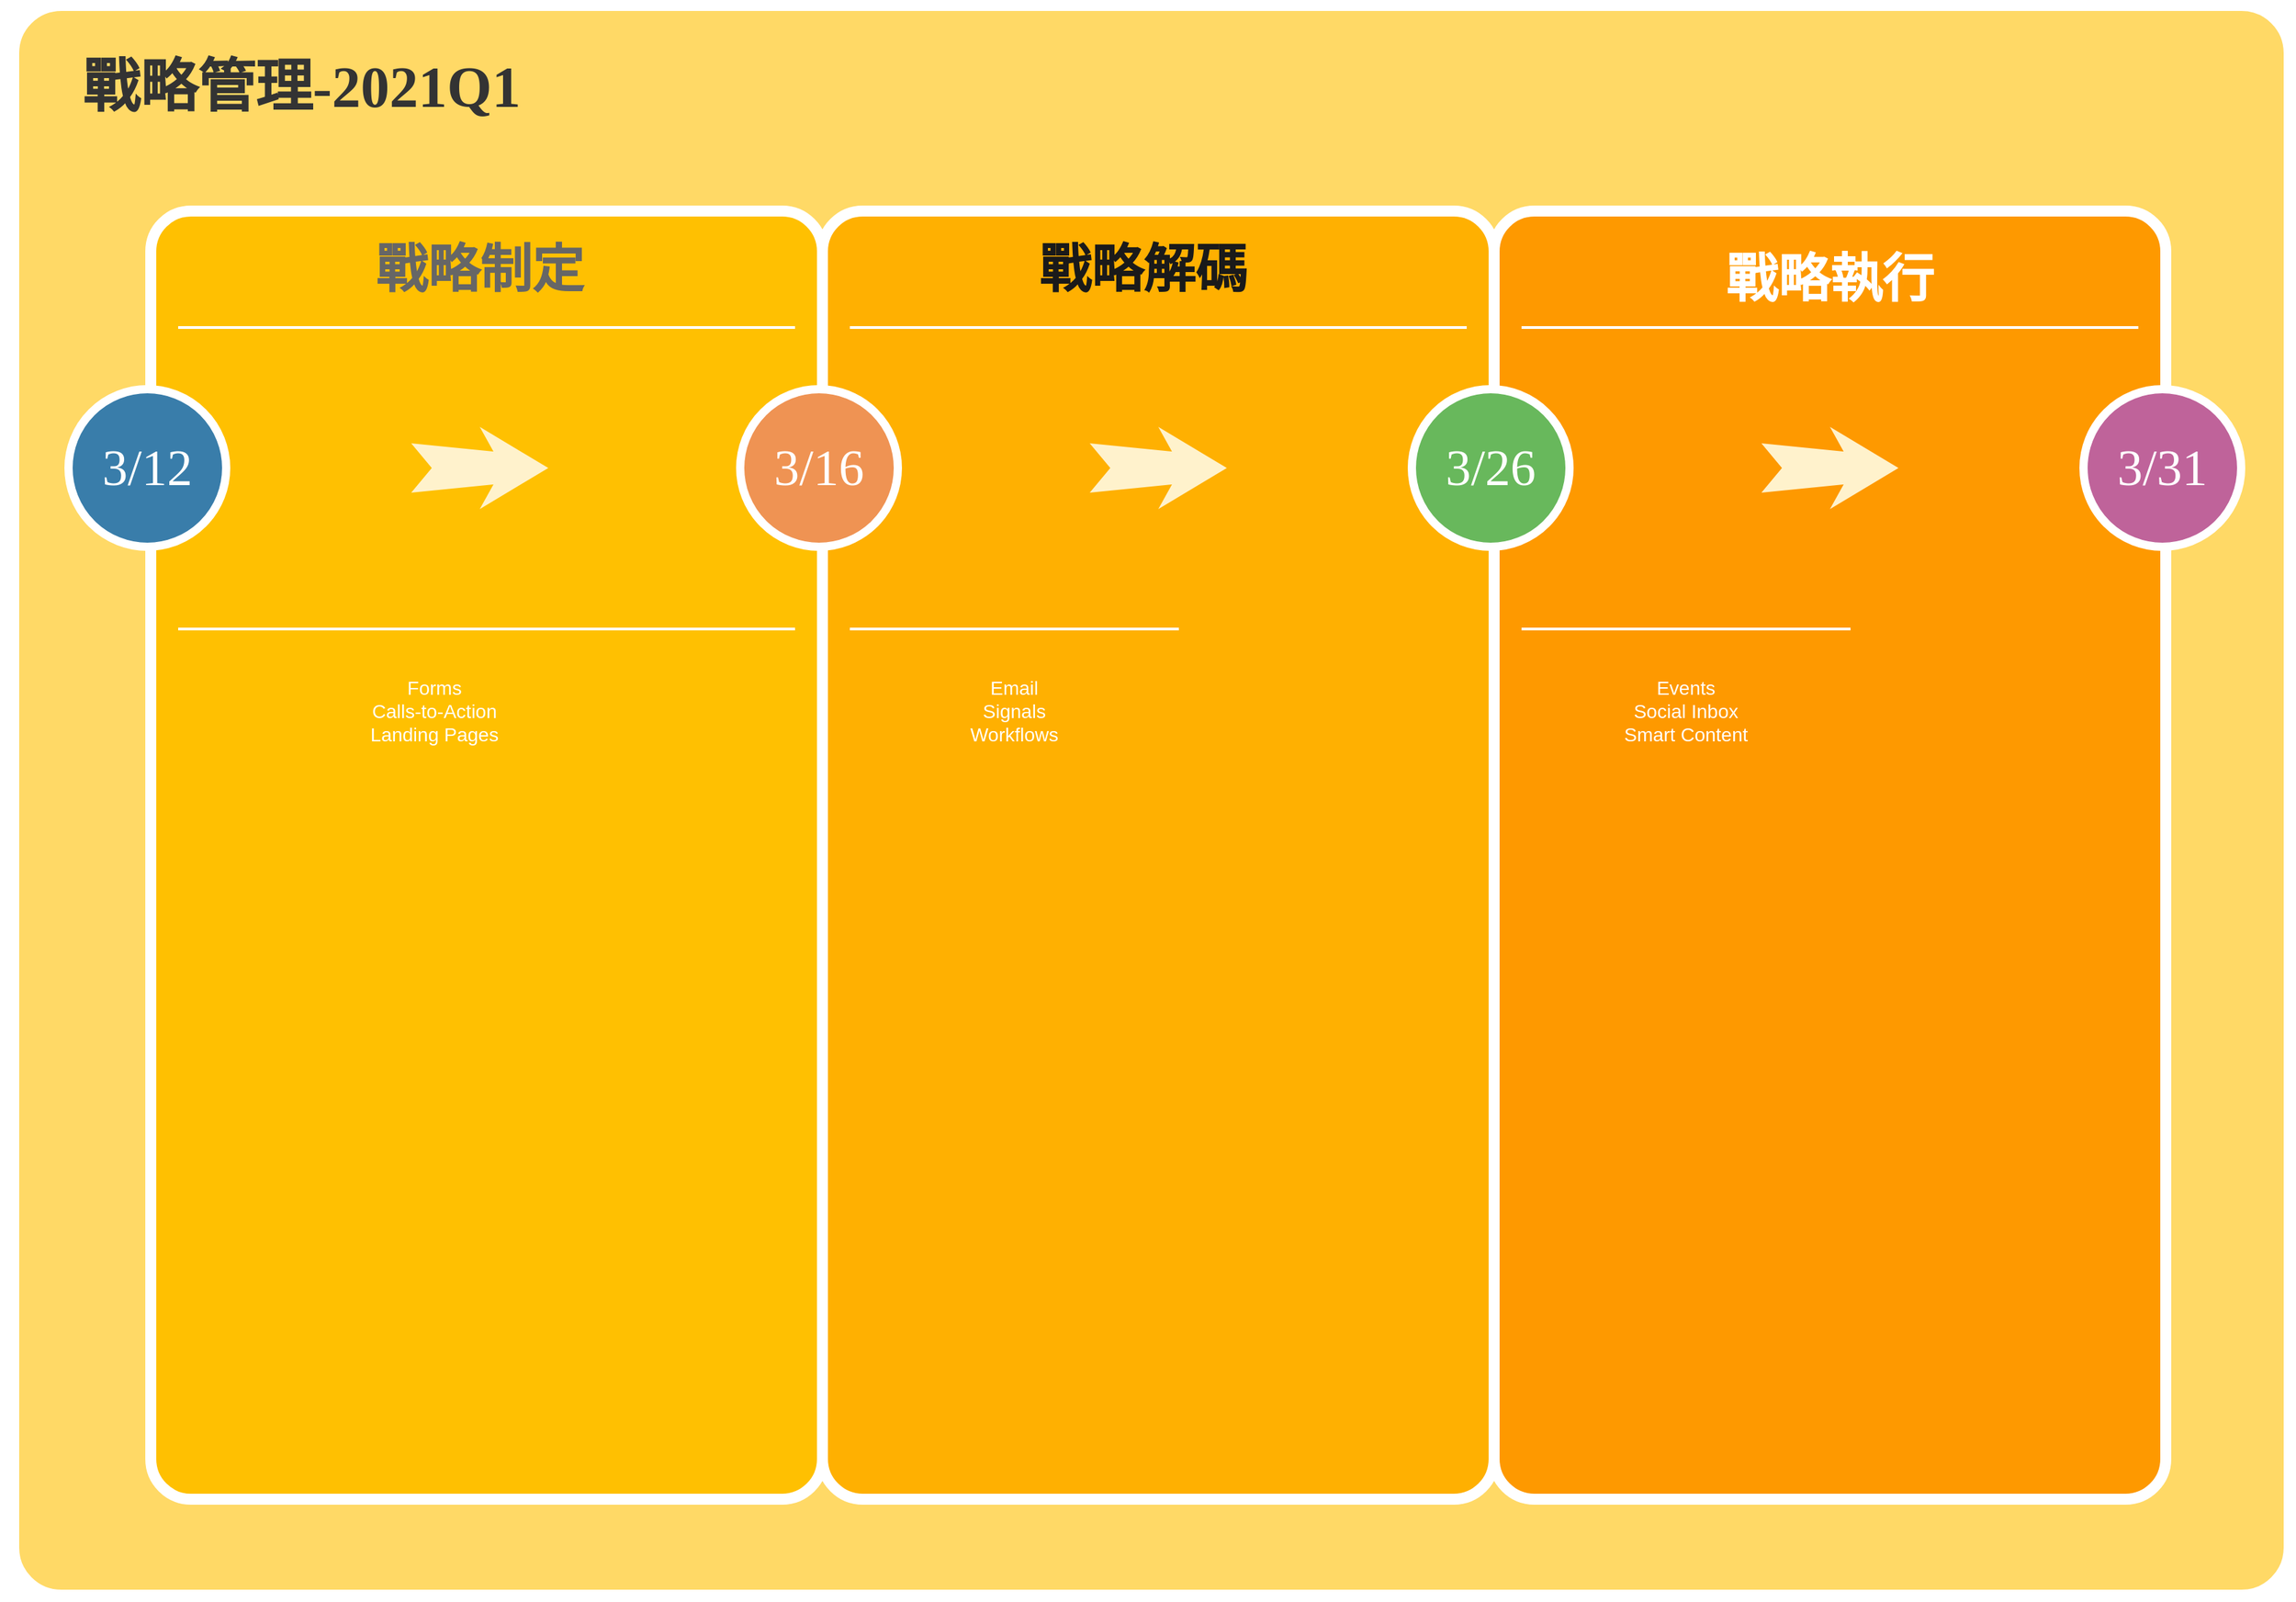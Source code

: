 <mxfile version="14.4.6" type="github">
  <diagram name="Page-1" id="12e1b939-464a-85fe-373e-61e167be1490">
    <mxGraphModel dx="2944" dy="1536" grid="1" gridSize="10" guides="1" tooltips="1" connect="1" arrows="1" fold="1" page="1" pageScale="1.5" pageWidth="1169" pageHeight="826" background="#ffffff" math="0" shadow="0">
      <root>
        <mxCell id="0" />
        <mxCell id="1" parent="0" />
        <mxCell id="60da8b9f42644d3a-2" value="" style="whiteSpace=wrap;html=1;rounded=1;shadow=0;strokeWidth=8;fontSize=20;align=center;strokeColor=#FFFFFF;arcSize=3;fillColor=#FFD966;" parent="1" vertex="1">
          <mxGeometry x="50" y="40" width="1660" height="1160" as="geometry" />
        </mxCell>
        <mxCell id="WR_IjdlO5KlaxCx397BE-1" value="戰略管理-2021Q1" style="text;html=1;strokeColor=none;fillColor=none;align=center;verticalAlign=middle;whiteSpace=wrap;rounded=0;shadow=0;fontSize=42;fontStyle=1;fontFamily=Noto Sans TC;fontSource=https%3A%2F%2Ffonts.googleapis.com%2Fcss%3Ffamily%3DNoto%2BSans%2BTC;fontColor=#333333;" vertex="1" parent="1">
          <mxGeometry x="40" y="70" width="440" height="60" as="geometry" />
        </mxCell>
        <mxCell id="WR_IjdlO5KlaxCx397BE-6" value="" style="group;fontFamily=Noto Sans TC;fontSource=https%3A%2F%2Ffonts.googleapis.com%2Fcss%3Ffamily%3DNoto%2BSans%2BTC;" vertex="1" connectable="0" parent="1">
          <mxGeometry x="1130" y="190" width="490" height="940" as="geometry" />
        </mxCell>
        <mxCell id="60da8b9f42644d3a-31" value="" style="whiteSpace=wrap;html=1;rounded=1;shadow=0;strokeWidth=8;fontSize=20;align=center;fillColor=#FE9900;strokeColor=#FFFFFF;imageHeight=24;arcSize=6;" parent="WR_IjdlO5KlaxCx397BE-6" vertex="1">
          <mxGeometry width="490" height="940" as="geometry" />
        </mxCell>
        <mxCell id="60da8b9f42644d3a-32" value="&lt;font style=&quot;font-size: 38px&quot;&gt;戰略執行&lt;/font&gt;" style="text;html=1;strokeColor=none;fillColor=none;align=center;verticalAlign=middle;whiteSpace=wrap;rounded=0;shadow=0;fontSize=27;fontColor=#FFFFFF;fontStyle=1" parent="WR_IjdlO5KlaxCx397BE-6" vertex="1">
          <mxGeometry x="105" y="20" width="280" height="60" as="geometry" />
        </mxCell>
        <mxCell id="60da8b9f42644d3a-33" value="Events&lt;div&gt;Social Inbox&lt;/div&gt;&lt;div&gt;Smart Content&lt;/div&gt;" style="text;html=1;strokeColor=none;fillColor=none;align=center;verticalAlign=middle;whiteSpace=wrap;rounded=0;shadow=0;fontSize=14;fontColor=#FFFFFF;" parent="WR_IjdlO5KlaxCx397BE-6" vertex="1">
          <mxGeometry y="320" width="280" height="90" as="geometry" />
        </mxCell>
        <mxCell id="60da8b9f42644d3a-34" value="" style="line;strokeWidth=2;html=1;rounded=0;shadow=0;fontSize=27;align=center;fillColor=none;strokeColor=#FFFFFF;" parent="WR_IjdlO5KlaxCx397BE-6" vertex="1">
          <mxGeometry x="20" y="80" width="450" height="10" as="geometry" />
        </mxCell>
        <mxCell id="60da8b9f42644d3a-35" value="" style="line;strokeWidth=2;html=1;rounded=0;shadow=0;fontSize=27;align=center;fillColor=none;strokeColor=#FFFFFF;" parent="WR_IjdlO5KlaxCx397BE-6" vertex="1">
          <mxGeometry x="20" y="300" width="240" height="10" as="geometry" />
        </mxCell>
        <mxCell id="60da8b9f42644d3a-37" value="" style="html=1;shadow=0;dashed=0;align=center;verticalAlign=middle;shape=mxgraph.arrows2.stylisedArrow;dy=0.6;dx=40;notch=15;feather=0.4;rounded=0;strokeWidth=1;fontSize=27;strokeColor=none;fillColor=#fff2cc;" parent="WR_IjdlO5KlaxCx397BE-6" vertex="1">
          <mxGeometry x="195" y="157.5" width="100" height="60" as="geometry" />
        </mxCell>
        <mxCell id="60da8b9f42644d3a-38" value="&lt;font face=&quot;Noto Sans TC&quot; data-font-src=&quot;https://fonts.googleapis.com/css?family=Noto+Sans+TC&quot; style=&quot;font-size: 37px&quot;&gt;3/31&lt;/font&gt;" style="ellipse;whiteSpace=wrap;html=1;rounded=0;shadow=0;strokeWidth=6;fontSize=14;align=center;fillColor=#BF639A;strokeColor=#FFFFFF;fontColor=#FFFFFF;" parent="WR_IjdlO5KlaxCx397BE-6" vertex="1">
          <mxGeometry x="430" y="130" width="115" height="115" as="geometry" />
        </mxCell>
        <mxCell id="WR_IjdlO5KlaxCx397BE-5" value="" style="group;fontFamily=Noto Sans TC;fontSource=https%3A%2F%2Ffonts.googleapis.com%2Fcss%3Ffamily%3DNoto%2BSans%2BTC;" vertex="1" connectable="0" parent="1">
          <mxGeometry x="640" y="190" width="490" height="940" as="geometry" />
        </mxCell>
        <mxCell id="60da8b9f42644d3a-24" value="" style="whiteSpace=wrap;html=1;rounded=1;shadow=0;strokeWidth=8;fontSize=20;align=center;fillColor=#FFB001;strokeColor=#FFFFFF;arcSize=6;" parent="WR_IjdlO5KlaxCx397BE-5" vertex="1">
          <mxGeometry width="490" height="940" as="geometry" />
        </mxCell>
        <mxCell id="60da8b9f42644d3a-25" value="&lt;font style=&quot;font-size: 38px&quot; face=&quot;Noto Sans TC&quot; data-font-src=&quot;https://fonts.googleapis.com/css?family=Noto+Sans+TC&quot; color=&quot;#1a1a1a&quot;&gt;戰略解碼&lt;/font&gt;" style="text;html=1;strokeColor=none;fillColor=none;align=center;verticalAlign=middle;whiteSpace=wrap;rounded=0;shadow=0;fontSize=27;fontStyle=1;fontColor=#FFD966;labelBorderColor=none;" parent="WR_IjdlO5KlaxCx397BE-5" vertex="1">
          <mxGeometry x="94" y="13" width="280" height="60" as="geometry" />
        </mxCell>
        <mxCell id="60da8b9f42644d3a-26" value="Email&lt;div&gt;Signals&lt;/div&gt;&lt;div&gt;Workflows&lt;/div&gt;" style="text;html=1;strokeColor=none;fillColor=none;align=center;verticalAlign=middle;whiteSpace=wrap;rounded=0;shadow=0;fontSize=14;fontColor=#FFFFFF;" parent="WR_IjdlO5KlaxCx397BE-5" vertex="1">
          <mxGeometry y="320" width="280" height="90" as="geometry" />
        </mxCell>
        <mxCell id="60da8b9f42644d3a-27" value="" style="line;strokeWidth=2;html=1;rounded=0;shadow=0;fontSize=27;align=center;fillColor=none;strokeColor=#FFFFFF;" parent="WR_IjdlO5KlaxCx397BE-5" vertex="1">
          <mxGeometry x="20" y="80" width="450" height="10" as="geometry" />
        </mxCell>
        <mxCell id="60da8b9f42644d3a-28" value="" style="line;strokeWidth=2;html=1;rounded=0;shadow=0;fontSize=27;align=center;fillColor=none;strokeColor=#FFFFFF;" parent="WR_IjdlO5KlaxCx397BE-5" vertex="1">
          <mxGeometry x="20" y="300" width="240" height="10" as="geometry" />
        </mxCell>
        <mxCell id="60da8b9f42644d3a-30" value="" style="html=1;shadow=0;dashed=0;align=center;verticalAlign=middle;shape=mxgraph.arrows2.stylisedArrow;dy=0.6;dx=40;notch=15;feather=0.4;rounded=0;strokeWidth=1;fontSize=27;strokeColor=none;fillColor=#fff2cc;" parent="WR_IjdlO5KlaxCx397BE-5" vertex="1">
          <mxGeometry x="195" y="157.5" width="100" height="60" as="geometry" />
        </mxCell>
        <mxCell id="60da8b9f42644d3a-36" value="&lt;font face=&quot;Noto Sans TC&quot; data-font-src=&quot;https://fonts.googleapis.com/css?family=Noto+Sans+TC&quot; style=&quot;font-size: 37px&quot;&gt;3/26&lt;/font&gt;" style="ellipse;whiteSpace=wrap;html=1;rounded=0;shadow=0;strokeWidth=6;fontSize=14;align=center;fillColor=#68B85C;strokeColor=#FFFFFF;fontColor=#FFFFFF;" parent="WR_IjdlO5KlaxCx397BE-5" vertex="1">
          <mxGeometry x="430" y="130" width="115" height="115" as="geometry" />
        </mxCell>
        <mxCell id="WR_IjdlO5KlaxCx397BE-4" value="" style="group" vertex="1" connectable="0" parent="1">
          <mxGeometry x="160" y="190" width="480" height="940" as="geometry" />
        </mxCell>
        <mxCell id="60da8b9f42644d3a-17" value="" style="whiteSpace=wrap;html=1;rounded=1;shadow=0;strokeWidth=8;fontSize=20;align=center;fillColor=#FFC001;strokeColor=#FFFFFF;arcSize=6;" parent="WR_IjdlO5KlaxCx397BE-4" vertex="1">
          <mxGeometry x="-10" width="490" height="940" as="geometry" />
        </mxCell>
        <mxCell id="60da8b9f42644d3a-18" value="戰略制定" style="text;html=1;strokeColor=none;fillColor=none;align=center;verticalAlign=middle;whiteSpace=wrap;rounded=0;shadow=0;fontSize=38;fontStyle=1;fontFamily=Noto Sans TC;fontSource=https%3A%2F%2Ffonts.googleapis.com%2Fcss%3Ffamily%3DNoto%2BSans%2BTC;fontColor=#666666;" parent="WR_IjdlO5KlaxCx397BE-4" vertex="1">
          <mxGeometry x="90" y="13" width="280" height="60" as="geometry" />
        </mxCell>
        <mxCell id="60da8b9f42644d3a-19" value="Forms&lt;div&gt;Calls-to-Action&lt;/div&gt;&lt;div&gt;Landing Pages&lt;/div&gt;" style="text;html=1;strokeColor=none;fillColor=none;align=center;verticalAlign=middle;whiteSpace=wrap;rounded=0;shadow=0;fontSize=14;fontColor=#FFFFFF;" parent="WR_IjdlO5KlaxCx397BE-4" vertex="1">
          <mxGeometry x="57" y="320" width="280" height="90" as="geometry" />
        </mxCell>
        <mxCell id="60da8b9f42644d3a-20" value="" style="line;strokeWidth=2;html=1;rounded=0;shadow=0;fontSize=27;align=center;fillColor=none;strokeColor=#FFFFFF;" parent="WR_IjdlO5KlaxCx397BE-4" vertex="1">
          <mxGeometry x="10" y="80" width="450" height="10" as="geometry" />
        </mxCell>
        <mxCell id="60da8b9f42644d3a-21" value="" style="line;strokeWidth=2;html=1;rounded=0;shadow=0;fontSize=27;align=center;fillColor=none;strokeColor=#FFFFFF;" parent="WR_IjdlO5KlaxCx397BE-4" vertex="1">
          <mxGeometry x="10" y="300" width="450" height="10" as="geometry" />
        </mxCell>
        <mxCell id="60da8b9f42644d3a-22" value="&lt;font face=&quot;Noto Sans TC&quot; data-font-src=&quot;https://fonts.googleapis.com/css?family=Noto+Sans+TC&quot; style=&quot;font-size: 37px&quot;&gt;3/12&lt;/font&gt;" style="ellipse;whiteSpace=wrap;html=1;rounded=0;shadow=0;strokeWidth=6;fontSize=14;align=center;fillColor=#397DAA;strokeColor=#FFFFFF;fontColor=#FFFFFF;" parent="WR_IjdlO5KlaxCx397BE-4" vertex="1">
          <mxGeometry x="-70" y="130" width="115" height="115" as="geometry" />
        </mxCell>
        <mxCell id="60da8b9f42644d3a-23" value="" style="html=1;shadow=0;dashed=0;align=center;verticalAlign=middle;shape=mxgraph.arrows2.stylisedArrow;dy=0.6;dx=40;notch=15;feather=0.4;rounded=0;strokeWidth=1;fontSize=27;strokeColor=none;fillColor=#fff2cc;" parent="WR_IjdlO5KlaxCx397BE-4" vertex="1">
          <mxGeometry x="180" y="157.5" width="100" height="60" as="geometry" />
        </mxCell>
        <mxCell id="60da8b9f42644d3a-29" value="&lt;font style=&quot;font-size: 37px&quot; face=&quot;Noto Sans TC&quot; data-font-src=&quot;https://fonts.googleapis.com/css?family=Noto+Sans+TC&quot;&gt;3/16&lt;/font&gt;" style="ellipse;whiteSpace=wrap;html=1;rounded=0;shadow=0;strokeWidth=6;fontSize=14;align=center;fillColor=#EF9353;strokeColor=#FFFFFF;fontColor=#FFFFFF;" parent="WR_IjdlO5KlaxCx397BE-4" vertex="1">
          <mxGeometry x="420" y="130" width="115" height="115" as="geometry" />
        </mxCell>
      </root>
    </mxGraphModel>
  </diagram>
</mxfile>
